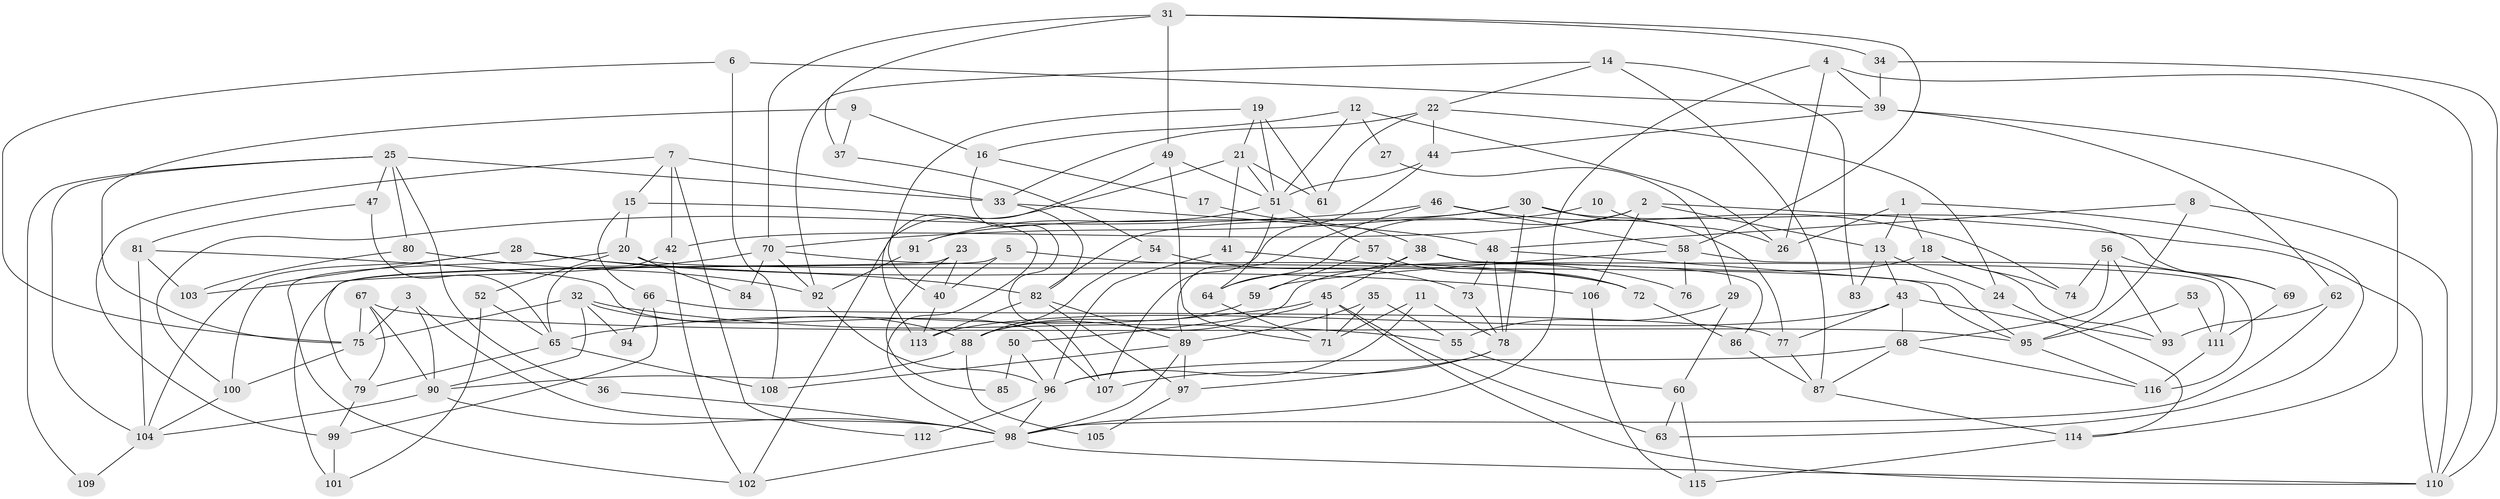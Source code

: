 // Generated by graph-tools (version 1.1) at 2025/26/03/09/25 03:26:19]
// undirected, 116 vertices, 232 edges
graph export_dot {
graph [start="1"]
  node [color=gray90,style=filled];
  1;
  2;
  3;
  4;
  5;
  6;
  7;
  8;
  9;
  10;
  11;
  12;
  13;
  14;
  15;
  16;
  17;
  18;
  19;
  20;
  21;
  22;
  23;
  24;
  25;
  26;
  27;
  28;
  29;
  30;
  31;
  32;
  33;
  34;
  35;
  36;
  37;
  38;
  39;
  40;
  41;
  42;
  43;
  44;
  45;
  46;
  47;
  48;
  49;
  50;
  51;
  52;
  53;
  54;
  55;
  56;
  57;
  58;
  59;
  60;
  61;
  62;
  63;
  64;
  65;
  66;
  67;
  68;
  69;
  70;
  71;
  72;
  73;
  74;
  75;
  76;
  77;
  78;
  79;
  80;
  81;
  82;
  83;
  84;
  85;
  86;
  87;
  88;
  89;
  90;
  91;
  92;
  93;
  94;
  95;
  96;
  97;
  98;
  99;
  100;
  101;
  102;
  103;
  104;
  105;
  106;
  107;
  108;
  109;
  110;
  111;
  112;
  113;
  114;
  115;
  116;
  1 -- 26;
  1 -- 13;
  1 -- 18;
  1 -- 63;
  2 -- 42;
  2 -- 110;
  2 -- 13;
  2 -- 64;
  2 -- 106;
  3 -- 98;
  3 -- 75;
  3 -- 90;
  4 -- 98;
  4 -- 39;
  4 -- 26;
  4 -- 110;
  5 -- 101;
  5 -- 72;
  5 -- 40;
  6 -- 75;
  6 -- 39;
  6 -- 108;
  7 -- 99;
  7 -- 33;
  7 -- 15;
  7 -- 42;
  7 -- 112;
  8 -- 110;
  8 -- 48;
  8 -- 95;
  9 -- 75;
  9 -- 37;
  9 -- 16;
  10 -- 26;
  10 -- 82;
  11 -- 71;
  11 -- 96;
  11 -- 78;
  12 -- 51;
  12 -- 16;
  12 -- 26;
  12 -- 27;
  13 -- 43;
  13 -- 24;
  13 -- 83;
  14 -- 92;
  14 -- 22;
  14 -- 83;
  14 -- 87;
  15 -- 20;
  15 -- 66;
  15 -- 98;
  16 -- 107;
  16 -- 17;
  17 -- 38;
  18 -- 93;
  18 -- 74;
  18 -- 88;
  19 -- 40;
  19 -- 51;
  19 -- 21;
  19 -- 61;
  20 -- 95;
  20 -- 102;
  20 -- 52;
  20 -- 84;
  21 -- 51;
  21 -- 41;
  21 -- 61;
  21 -- 102;
  22 -- 33;
  22 -- 61;
  22 -- 24;
  22 -- 44;
  23 -- 79;
  23 -- 40;
  23 -- 85;
  24 -- 114;
  25 -- 104;
  25 -- 80;
  25 -- 33;
  25 -- 36;
  25 -- 47;
  25 -- 109;
  27 -- 29;
  28 -- 82;
  28 -- 100;
  28 -- 104;
  28 -- 106;
  29 -- 60;
  29 -- 55;
  30 -- 78;
  30 -- 69;
  30 -- 70;
  30 -- 77;
  30 -- 91;
  31 -- 34;
  31 -- 49;
  31 -- 37;
  31 -- 58;
  31 -- 70;
  32 -- 88;
  32 -- 90;
  32 -- 55;
  32 -- 75;
  32 -- 94;
  33 -- 82;
  33 -- 48;
  34 -- 110;
  34 -- 39;
  35 -- 89;
  35 -- 71;
  35 -- 55;
  36 -- 98;
  37 -- 54;
  38 -- 64;
  38 -- 45;
  38 -- 86;
  38 -- 111;
  39 -- 44;
  39 -- 114;
  39 -- 62;
  40 -- 113;
  41 -- 96;
  41 -- 76;
  42 -- 102;
  42 -- 65;
  43 -- 68;
  43 -- 77;
  43 -- 93;
  43 -- 113;
  44 -- 107;
  44 -- 51;
  45 -- 110;
  45 -- 65;
  45 -- 50;
  45 -- 63;
  45 -- 71;
  46 -- 74;
  46 -- 89;
  46 -- 58;
  46 -- 100;
  47 -- 65;
  47 -- 81;
  48 -- 95;
  48 -- 73;
  48 -- 78;
  49 -- 51;
  49 -- 71;
  49 -- 113;
  50 -- 96;
  50 -- 85;
  51 -- 57;
  51 -- 64;
  51 -- 91;
  52 -- 65;
  52 -- 101;
  53 -- 95;
  53 -- 111;
  54 -- 73;
  54 -- 88;
  55 -- 60;
  56 -- 93;
  56 -- 68;
  56 -- 69;
  56 -- 74;
  57 -- 72;
  57 -- 59;
  58 -- 59;
  58 -- 76;
  58 -- 116;
  59 -- 88;
  60 -- 63;
  60 -- 115;
  62 -- 98;
  62 -- 93;
  64 -- 71;
  65 -- 108;
  65 -- 79;
  66 -- 77;
  66 -- 94;
  66 -- 99;
  67 -- 95;
  67 -- 90;
  67 -- 75;
  67 -- 79;
  68 -- 87;
  68 -- 96;
  68 -- 116;
  69 -- 111;
  70 -- 72;
  70 -- 84;
  70 -- 92;
  70 -- 103;
  72 -- 86;
  73 -- 78;
  75 -- 100;
  77 -- 87;
  78 -- 97;
  78 -- 107;
  79 -- 99;
  80 -- 103;
  80 -- 92;
  81 -- 104;
  81 -- 103;
  81 -- 107;
  82 -- 97;
  82 -- 113;
  82 -- 89;
  86 -- 87;
  87 -- 114;
  88 -- 90;
  88 -- 105;
  89 -- 98;
  89 -- 97;
  89 -- 108;
  90 -- 104;
  90 -- 98;
  91 -- 92;
  92 -- 96;
  95 -- 116;
  96 -- 98;
  96 -- 112;
  97 -- 105;
  98 -- 102;
  98 -- 110;
  99 -- 101;
  100 -- 104;
  104 -- 109;
  106 -- 115;
  111 -- 116;
  114 -- 115;
}
